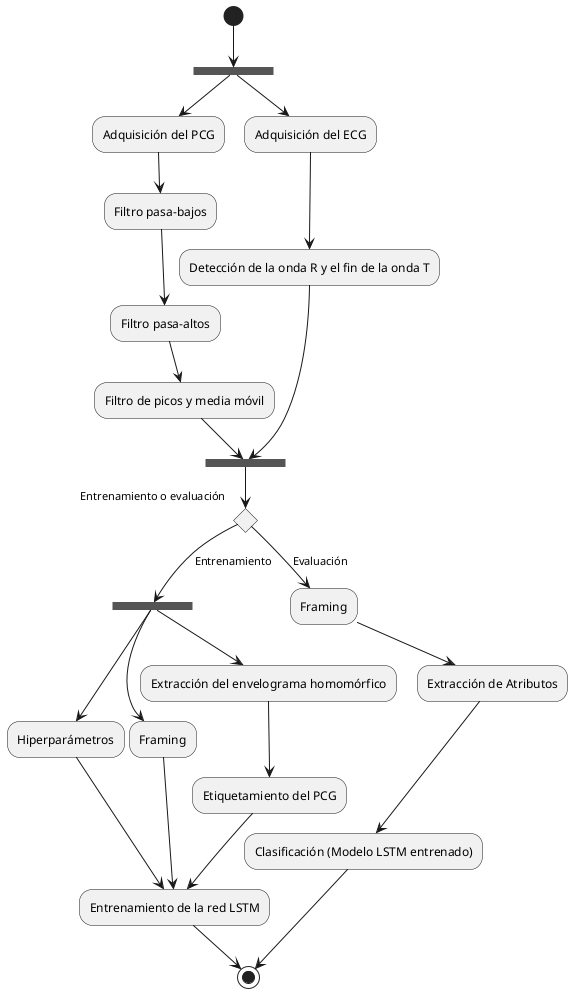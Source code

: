 @startuml
(*) --> ===B1===
===B1=== --> "Adquisición del PCG"
===B1=== --> "Adquisición del ECG"

"Adquisición del PCG" --> "Filtro pasa-bajos" as lp
lp --> "Filtro pasa-altos" as hp

"Adquisición del ECG" --> "Detección de la onda R y el fin de la onda T" as RT

hp --> "Filtro de picos y media móvil" as spikeMean

spikeMean --> ===B2===
RT --> ===B2===

===B2=== --> if "Entrenamiento o evaluación" then
  -->[Entrenamiento] ===B3===
else
-->[Evaluación] "Framing" as fr2
endif

===B3=== --> "Hiperparámetros" as hyperparameters
===B3=== --> "Framing" as fr1
===B3=== --> "Extracción del envelograma homomórfico" as henv

hyperparameters --> "Entrenamiento de la red LSTM" as train
fr1 --> train

henv --> "Etiquetamiento del PCG" as labeling

labeling --> train

fr2 --> "Extracción de Atributos" as ae2
ae2 --> "Clasificación (Modelo LSTM entrenado)" as tm

train --> (*)
tm --> (*)
@enduml
